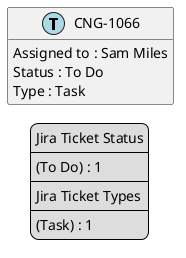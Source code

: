 @startuml
'https://plantuml.com/class-diagram

' GENERATE CLASS DIAGRAM ===========
' Generated at    : Mon Apr 15 14:04:21 CEST 2024

hide empty members

legend
Jira Ticket Status
----
(To Do) : 1
----
Jira Ticket Types
----
(Task) : 1
end legend


' Tickets =======
class "CNG-1066" << (T,lightblue) >> {
  Assigned to : Sam Miles
  Status : To Do
  Type : Task
}



' Links =======


@enduml
